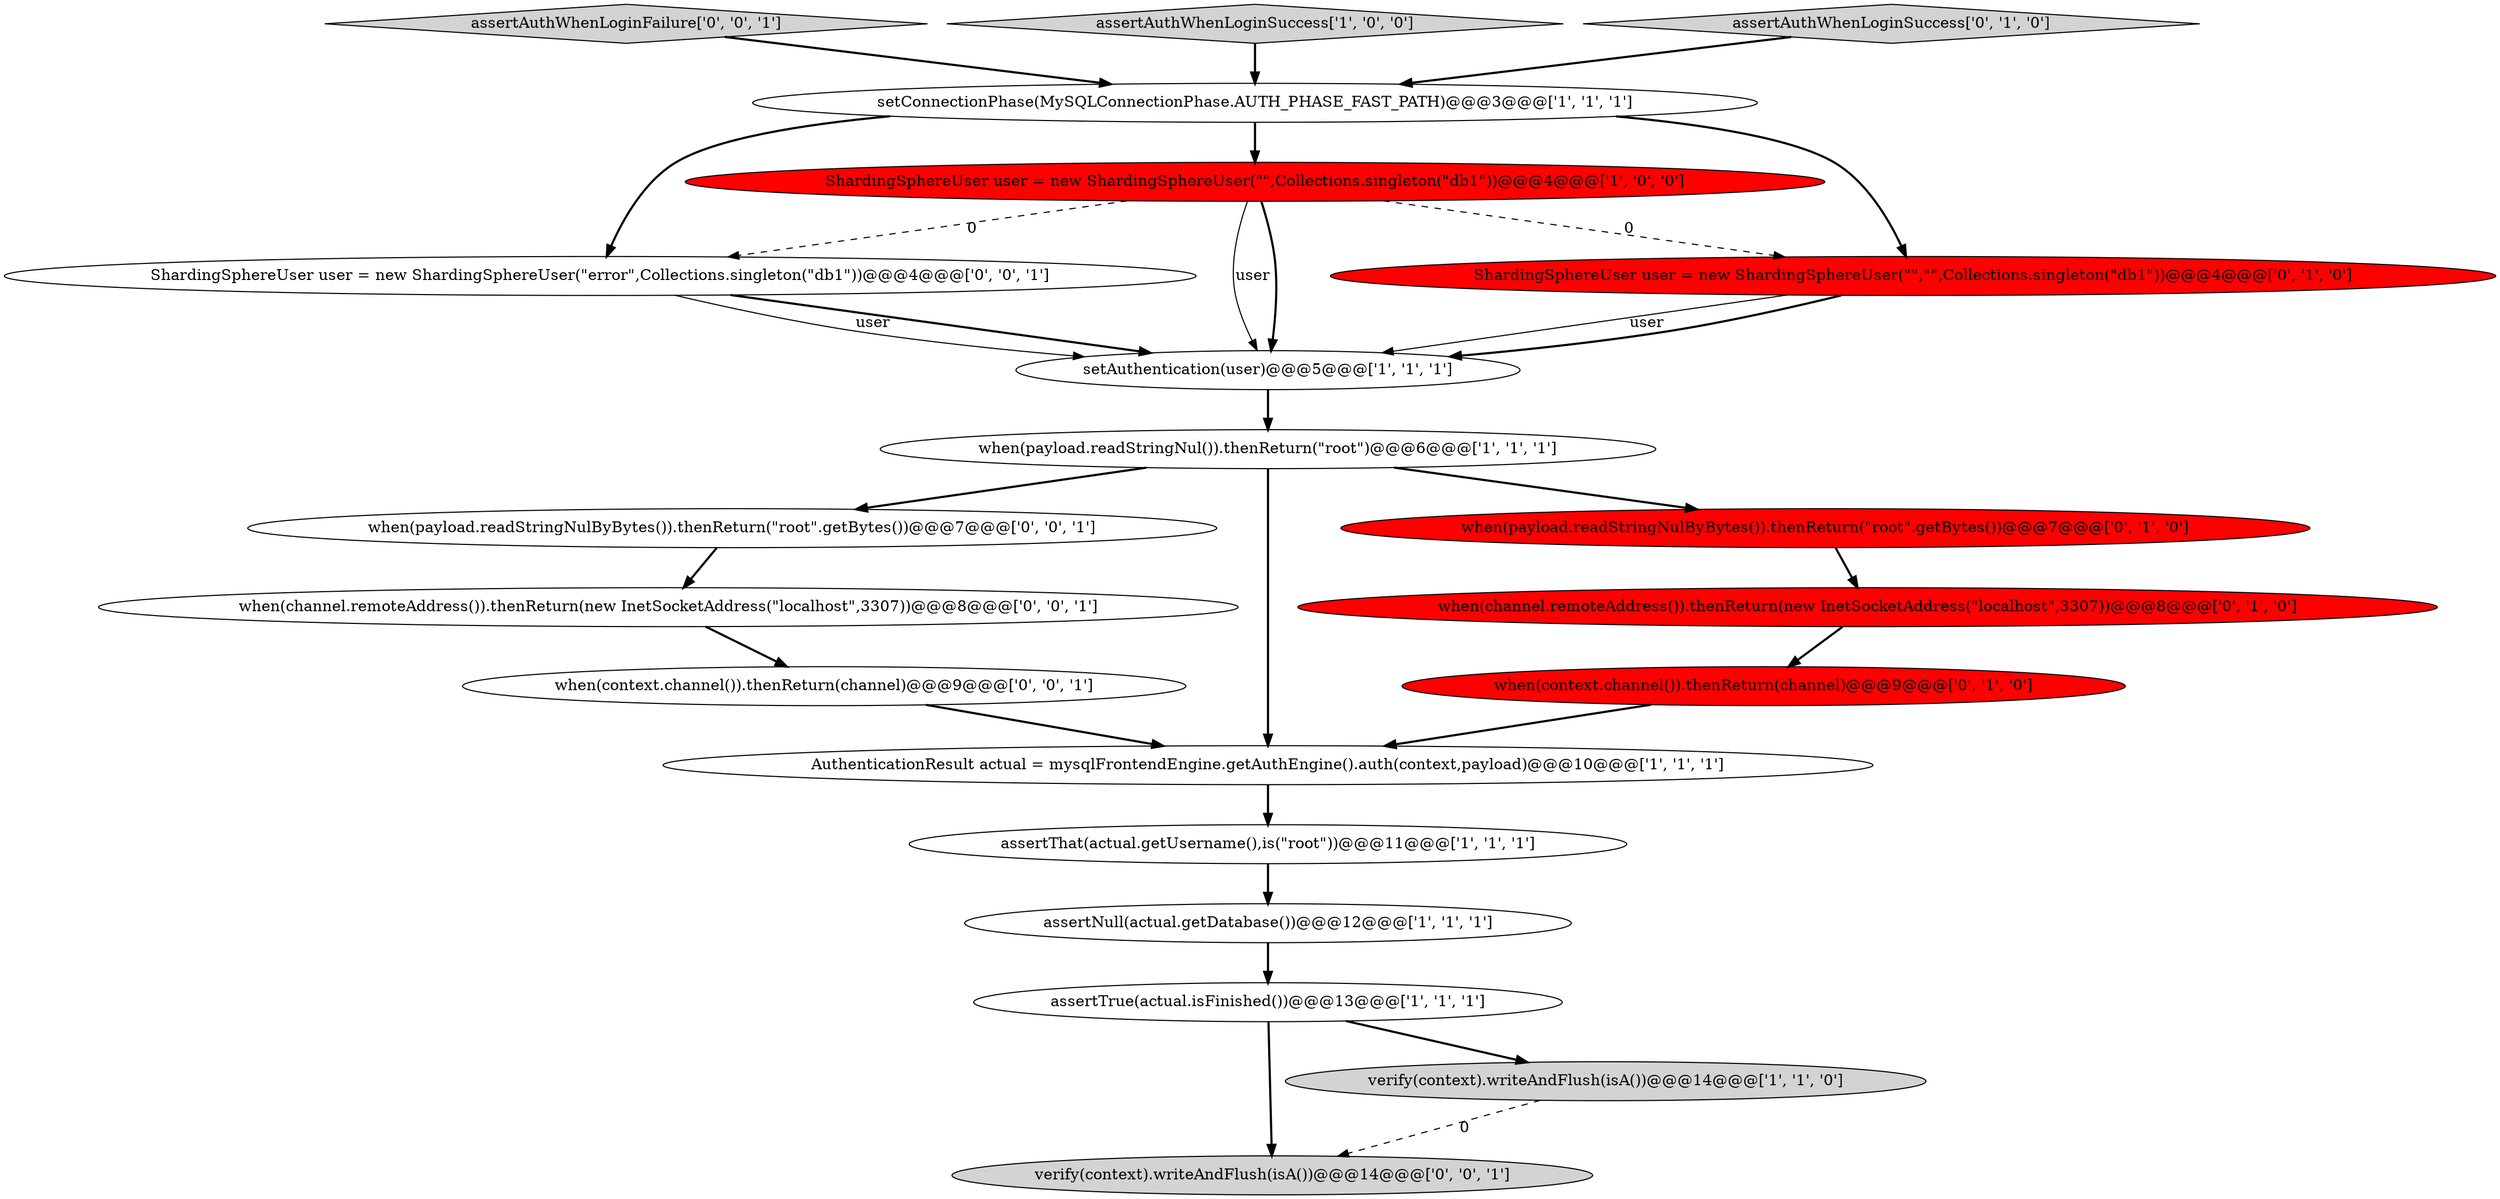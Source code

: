 digraph {
20 [style = filled, label = "assertAuthWhenLoginFailure['0', '0', '1']", fillcolor = lightgray, shape = diamond image = "AAA0AAABBB3BBB"];
1 [style = filled, label = "assertAuthWhenLoginSuccess['1', '0', '0']", fillcolor = lightgray, shape = diamond image = "AAA0AAABBB1BBB"];
10 [style = filled, label = "when(channel.remoteAddress()).thenReturn(new InetSocketAddress(\"localhost\",3307))@@@8@@@['0', '1', '0']", fillcolor = red, shape = ellipse image = "AAA1AAABBB2BBB"];
18 [style = filled, label = "when(context.channel()).thenReturn(channel)@@@9@@@['0', '0', '1']", fillcolor = white, shape = ellipse image = "AAA0AAABBB3BBB"];
5 [style = filled, label = "assertTrue(actual.isFinished())@@@13@@@['1', '1', '1']", fillcolor = white, shape = ellipse image = "AAA0AAABBB1BBB"];
16 [style = filled, label = "when(payload.readStringNulByBytes()).thenReturn(\"root\".getBytes())@@@7@@@['0', '0', '1']", fillcolor = white, shape = ellipse image = "AAA0AAABBB3BBB"];
17 [style = filled, label = "when(channel.remoteAddress()).thenReturn(new InetSocketAddress(\"localhost\",3307))@@@8@@@['0', '0', '1']", fillcolor = white, shape = ellipse image = "AAA0AAABBB3BBB"];
0 [style = filled, label = "verify(context).writeAndFlush(isA())@@@14@@@['1', '1', '0']", fillcolor = lightgray, shape = ellipse image = "AAA0AAABBB1BBB"];
4 [style = filled, label = "when(payload.readStringNul()).thenReturn(\"root\")@@@6@@@['1', '1', '1']", fillcolor = white, shape = ellipse image = "AAA0AAABBB1BBB"];
12 [style = filled, label = "assertAuthWhenLoginSuccess['0', '1', '0']", fillcolor = lightgray, shape = diamond image = "AAA0AAABBB2BBB"];
6 [style = filled, label = "setAuthentication(user)@@@5@@@['1', '1', '1']", fillcolor = white, shape = ellipse image = "AAA0AAABBB1BBB"];
19 [style = filled, label = "ShardingSphereUser user = new ShardingSphereUser(\"error\",Collections.singleton(\"db1\"))@@@4@@@['0', '0', '1']", fillcolor = white, shape = ellipse image = "AAA0AAABBB3BBB"];
13 [style = filled, label = "when(payload.readStringNulByBytes()).thenReturn(\"root\".getBytes())@@@7@@@['0', '1', '0']", fillcolor = red, shape = ellipse image = "AAA1AAABBB2BBB"];
8 [style = filled, label = "AuthenticationResult actual = mysqlFrontendEngine.getAuthEngine().auth(context,payload)@@@10@@@['1', '1', '1']", fillcolor = white, shape = ellipse image = "AAA0AAABBB1BBB"];
3 [style = filled, label = "assertNull(actual.getDatabase())@@@12@@@['1', '1', '1']", fillcolor = white, shape = ellipse image = "AAA0AAABBB1BBB"];
7 [style = filled, label = "setConnectionPhase(MySQLConnectionPhase.AUTH_PHASE_FAST_PATH)@@@3@@@['1', '1', '1']", fillcolor = white, shape = ellipse image = "AAA0AAABBB1BBB"];
9 [style = filled, label = "assertThat(actual.getUsername(),is(\"root\"))@@@11@@@['1', '1', '1']", fillcolor = white, shape = ellipse image = "AAA0AAABBB1BBB"];
14 [style = filled, label = "ShardingSphereUser user = new ShardingSphereUser(\"\",\"\",Collections.singleton(\"db1\"))@@@4@@@['0', '1', '0']", fillcolor = red, shape = ellipse image = "AAA1AAABBB2BBB"];
15 [style = filled, label = "verify(context).writeAndFlush(isA())@@@14@@@['0', '0', '1']", fillcolor = lightgray, shape = ellipse image = "AAA0AAABBB3BBB"];
11 [style = filled, label = "when(context.channel()).thenReturn(channel)@@@9@@@['0', '1', '0']", fillcolor = red, shape = ellipse image = "AAA1AAABBB2BBB"];
2 [style = filled, label = "ShardingSphereUser user = new ShardingSphereUser(\"\",Collections.singleton(\"db1\"))@@@4@@@['1', '0', '0']", fillcolor = red, shape = ellipse image = "AAA1AAABBB1BBB"];
13->10 [style = bold, label=""];
2->19 [style = dashed, label="0"];
2->6 [style = bold, label=""];
14->6 [style = solid, label="user"];
4->13 [style = bold, label=""];
0->15 [style = dashed, label="0"];
5->15 [style = bold, label=""];
16->17 [style = bold, label=""];
19->6 [style = bold, label=""];
1->7 [style = bold, label=""];
12->7 [style = bold, label=""];
7->14 [style = bold, label=""];
2->6 [style = solid, label="user"];
6->4 [style = bold, label=""];
3->5 [style = bold, label=""];
2->14 [style = dashed, label="0"];
5->0 [style = bold, label=""];
7->2 [style = bold, label=""];
19->6 [style = solid, label="user"];
8->9 [style = bold, label=""];
9->3 [style = bold, label=""];
4->8 [style = bold, label=""];
11->8 [style = bold, label=""];
18->8 [style = bold, label=""];
20->7 [style = bold, label=""];
7->19 [style = bold, label=""];
14->6 [style = bold, label=""];
17->18 [style = bold, label=""];
4->16 [style = bold, label=""];
10->11 [style = bold, label=""];
}
